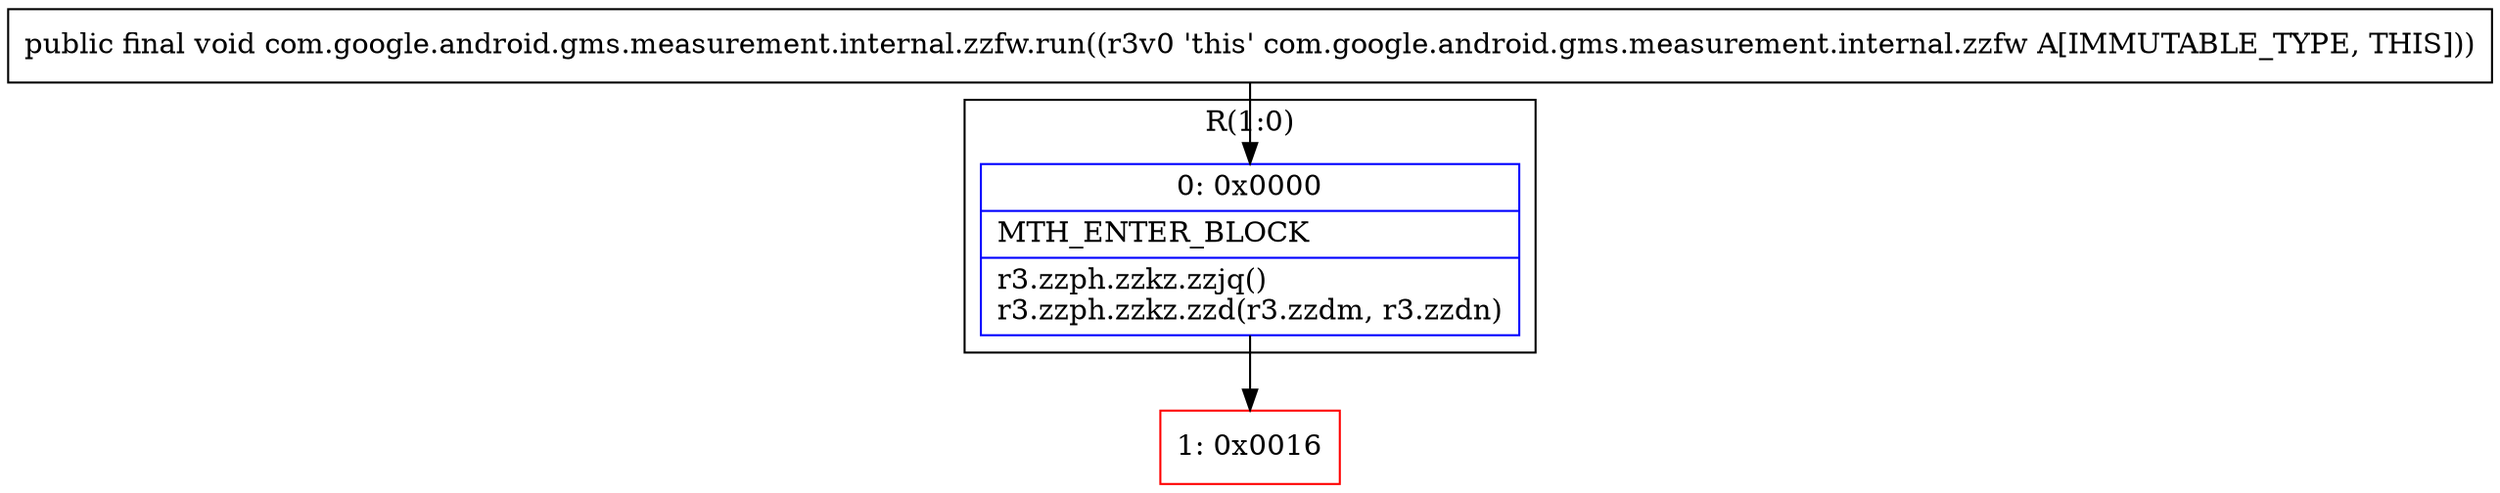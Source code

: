 digraph "CFG forcom.google.android.gms.measurement.internal.zzfw.run()V" {
subgraph cluster_Region_557345021 {
label = "R(1:0)";
node [shape=record,color=blue];
Node_0 [shape=record,label="{0\:\ 0x0000|MTH_ENTER_BLOCK\l|r3.zzph.zzkz.zzjq()\lr3.zzph.zzkz.zzd(r3.zzdm, r3.zzdn)\l}"];
}
Node_1 [shape=record,color=red,label="{1\:\ 0x0016}"];
MethodNode[shape=record,label="{public final void com.google.android.gms.measurement.internal.zzfw.run((r3v0 'this' com.google.android.gms.measurement.internal.zzfw A[IMMUTABLE_TYPE, THIS])) }"];
MethodNode -> Node_0;
Node_0 -> Node_1;
}

